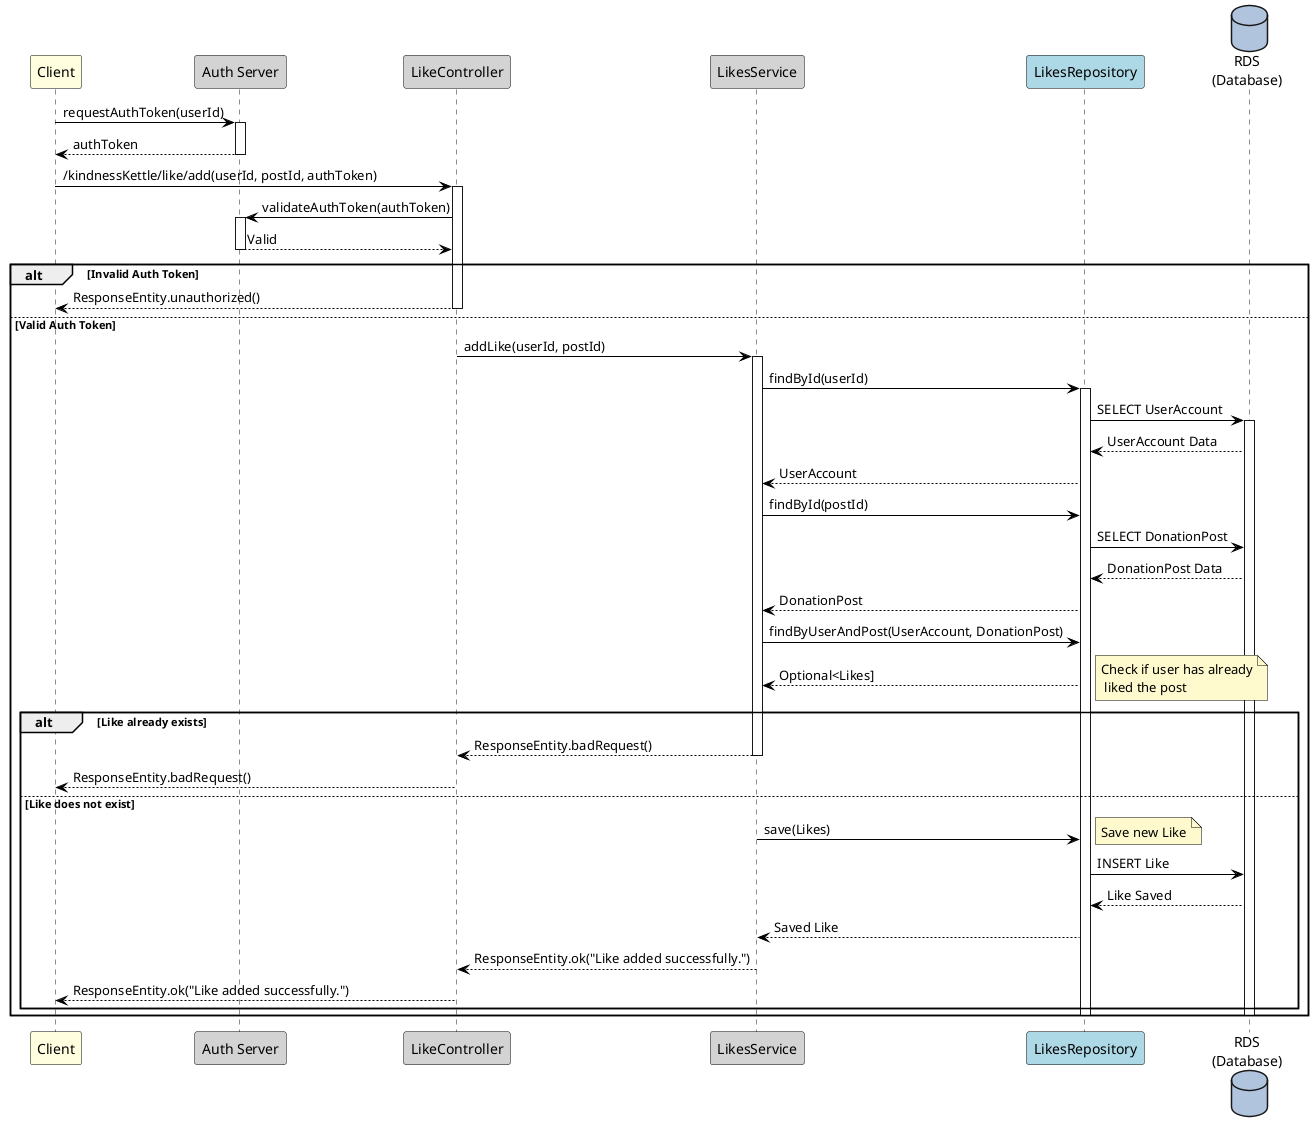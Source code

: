 @startuml
!define LikeColor Yellow
!define RepoColor LightBlue
!define RdsColor LightSteelBlue
!define ClientColor LightYellow
!define AuthColor LightGrey

skinparam sequenceParticipantBackgroundColor LightGray
skinparam sequenceParticipantBorderColor Black
skinparam sequenceArrowColor Black
skinparam noteBackgroundColor LemonChiffon
skinparam noteBorderColor Black

participant Client #ClientColor
participant "Auth Server" as Auth #AuthColor
participant LikeController
participant LikesService
participant LikesRepository #RepoColor
database "RDS\n(Database)" #RdsColor

Client -> Auth: requestAuthToken(userId)
activate Auth
Auth --> Client: authToken
deactivate Auth

Client -> LikeController: /kindnessKettle/like/add(userId, postId, authToken)
activate LikeController
LikeController -> Auth: validateAuthToken(authToken)
activate Auth
Auth --> LikeController: Valid
deactivate Auth
alt Invalid Auth Token
    LikeController --> Client: ResponseEntity.unauthorized()
    deactivate LikeController
    deactivate Client
else Valid Auth Token
    LikeController -> LikesService: addLike(userId, postId)
    activate LikesService
    LikesService -> LikesRepository: findById(userId)
    activate LikesRepository
    LikesRepository -> "RDS\n(Database)": SELECT UserAccount
    activate "RDS\n(Database)"
    "RDS\n(Database)" --> LikesRepository: UserAccount Data
    LikesRepository --> LikesService: UserAccount
    LikesService -> LikesRepository: findById(postId)
    LikesRepository -> "RDS\n(Database)": SELECT DonationPost
    "RDS\n(Database)" --> LikesRepository: DonationPost Data
    LikesRepository --> LikesService: DonationPost
    LikesService -> LikesRepository: findByUserAndPost(UserAccount, DonationPost)
    LikesRepository --> LikesService: Optional<Likes]
    note right: Check if user has already\n liked the post
    alt Like already exists
        LikesService --> LikeController: ResponseEntity.badRequest()
        deactivate LikesService
        LikeController --> Client: ResponseEntity.badRequest()
    else Like does not exist
        LikesService -> LikesRepository: save(Likes)
        note right: Save new Like
        LikesRepository -> "RDS\n(Database)": INSERT Like
        "RDS\n(Database)" --> LikesRepository: Like Saved
        LikesRepository --> LikesService: Saved Like
        LikesService --> LikeController: ResponseEntity.ok("Like added successfully.")
        deactivate LikesService
        LikeController --> Client: ResponseEntity.ok("Like added successfully.")
    end
    deactivate LikesRepository
    deactivate "RDS\n(Database)"
end
deactivate LikeController
deactivate Client
@enduml

